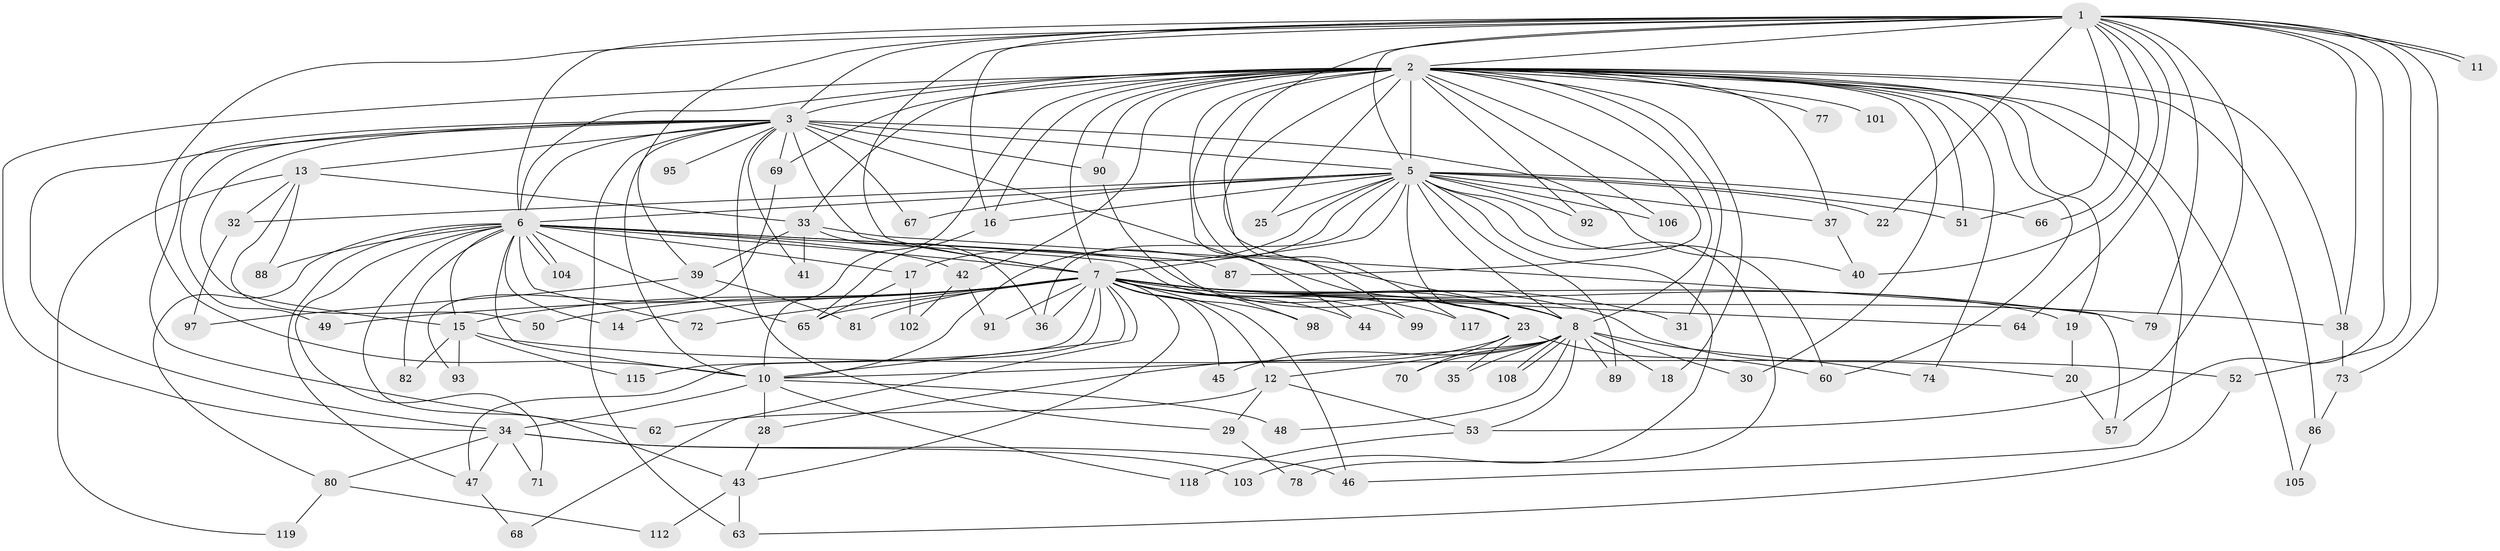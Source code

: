 // original degree distribution, {19: 0.016666666666666666, 23: 0.008333333333333333, 14: 0.016666666666666666, 28: 0.008333333333333333, 27: 0.008333333333333333, 38: 0.008333333333333333, 20: 0.008333333333333333, 26: 0.008333333333333333, 2: 0.5666666666666667, 5: 0.03333333333333333, 7: 0.03333333333333333, 4: 0.06666666666666667, 3: 0.2, 8: 0.008333333333333333, 6: 0.008333333333333333}
// Generated by graph-tools (version 1.1) at 2025/41/03/06/25 10:41:36]
// undirected, 92 vertices, 209 edges
graph export_dot {
graph [start="1"]
  node [color=gray90,style=filled];
  1 [super="+24"];
  2 [super="+9"];
  3 [super="+4"];
  5 [super="+120"];
  6 [super="+114"];
  7 [super="+111"];
  8 [super="+27"];
  10 [super="+21"];
  11;
  12;
  13;
  14;
  15 [super="+94"];
  16 [super="+96"];
  17 [super="+116"];
  18 [super="+58"];
  19;
  20 [super="+84"];
  22;
  23 [super="+26"];
  25;
  28;
  29 [super="+83"];
  30;
  31;
  32;
  33 [super="+85"];
  34 [super="+55"];
  35;
  36;
  37;
  38 [super="+59"];
  39;
  40 [super="+56"];
  41;
  42 [super="+109"];
  43 [super="+107"];
  44;
  45;
  46 [super="+110"];
  47 [super="+113"];
  48;
  49;
  50;
  51 [super="+54"];
  52;
  53 [super="+61"];
  57;
  60 [super="+75"];
  62;
  63;
  64;
  65 [super="+76"];
  66;
  67;
  68;
  69;
  70;
  71;
  72 [super="+100"];
  73;
  74;
  77;
  78;
  79;
  80;
  81;
  82;
  86;
  87;
  88;
  89;
  90;
  91;
  92;
  93;
  95;
  97;
  98;
  99;
  101;
  102;
  103;
  104;
  105;
  106;
  108;
  112;
  115;
  117;
  118;
  119;
  1 -- 2 [weight=2];
  1 -- 3 [weight=2];
  1 -- 5;
  1 -- 6;
  1 -- 7 [weight=2];
  1 -- 8;
  1 -- 10;
  1 -- 11;
  1 -- 11;
  1 -- 22;
  1 -- 38;
  1 -- 39;
  1 -- 40;
  1 -- 52;
  1 -- 66;
  1 -- 64;
  1 -- 73;
  1 -- 79;
  1 -- 51;
  1 -- 53;
  1 -- 57;
  1 -- 16;
  2 -- 3 [weight=4];
  2 -- 5 [weight=3];
  2 -- 6 [weight=3];
  2 -- 7 [weight=2];
  2 -- 8 [weight=2];
  2 -- 10 [weight=2];
  2 -- 16;
  2 -- 25;
  2 -- 30;
  2 -- 37;
  2 -- 38;
  2 -- 51;
  2 -- 60;
  2 -- 69;
  2 -- 77 [weight=2];
  2 -- 86;
  2 -- 87;
  2 -- 92;
  2 -- 101 [weight=2];
  2 -- 105;
  2 -- 74;
  2 -- 18;
  2 -- 19;
  2 -- 90;
  2 -- 31;
  2 -- 33;
  2 -- 99;
  2 -- 42;
  2 -- 106;
  2 -- 44;
  2 -- 46;
  2 -- 117;
  2 -- 34;
  3 -- 5 [weight=2];
  3 -- 6 [weight=2];
  3 -- 7 [weight=2];
  3 -- 8 [weight=2];
  3 -- 10 [weight=2];
  3 -- 13 [weight=2];
  3 -- 29;
  3 -- 34;
  3 -- 41;
  3 -- 90;
  3 -- 67;
  3 -- 69;
  3 -- 95;
  3 -- 40;
  3 -- 49;
  3 -- 62;
  3 -- 63;
  3 -- 15;
  5 -- 6;
  5 -- 7;
  5 -- 8;
  5 -- 10 [weight=2];
  5 -- 16;
  5 -- 17;
  5 -- 22;
  5 -- 23;
  5 -- 25;
  5 -- 32;
  5 -- 36;
  5 -- 37;
  5 -- 51;
  5 -- 60;
  5 -- 66;
  5 -- 67;
  5 -- 78;
  5 -- 89;
  5 -- 92;
  5 -- 103;
  5 -- 106;
  6 -- 7;
  6 -- 8;
  6 -- 10;
  6 -- 14;
  6 -- 15;
  6 -- 17;
  6 -- 42 [weight=2];
  6 -- 43;
  6 -- 47;
  6 -- 71;
  6 -- 72;
  6 -- 80;
  6 -- 82;
  6 -- 87;
  6 -- 88;
  6 -- 104;
  6 -- 104;
  6 -- 65;
  6 -- 23;
  7 -- 8;
  7 -- 10;
  7 -- 12;
  7 -- 14;
  7 -- 15;
  7 -- 19;
  7 -- 20;
  7 -- 23;
  7 -- 31;
  7 -- 36;
  7 -- 44;
  7 -- 45;
  7 -- 49;
  7 -- 50;
  7 -- 64;
  7 -- 65;
  7 -- 68;
  7 -- 72 [weight=2];
  7 -- 79;
  7 -- 81;
  7 -- 91;
  7 -- 98;
  7 -- 99;
  7 -- 115;
  7 -- 117;
  7 -- 47;
  7 -- 38;
  7 -- 43;
  7 -- 46;
  8 -- 10 [weight=2];
  8 -- 12;
  8 -- 18 [weight=2];
  8 -- 35;
  8 -- 45;
  8 -- 48;
  8 -- 70;
  8 -- 89;
  8 -- 108;
  8 -- 108;
  8 -- 74;
  8 -- 30;
  8 -- 53;
  10 -- 28;
  10 -- 34;
  10 -- 48;
  10 -- 118;
  12 -- 29;
  12 -- 53;
  12 -- 62;
  13 -- 32;
  13 -- 33;
  13 -- 50;
  13 -- 88;
  13 -- 119;
  15 -- 52;
  15 -- 82;
  15 -- 93;
  15 -- 115;
  16 -- 65;
  17 -- 102;
  17 -- 65;
  19 -- 20;
  20 -- 57;
  23 -- 28;
  23 -- 35;
  23 -- 70;
  23 -- 60;
  28 -- 43;
  29 -- 78;
  32 -- 97;
  33 -- 39;
  33 -- 41;
  33 -- 57;
  33 -- 36;
  34 -- 46;
  34 -- 47;
  34 -- 71;
  34 -- 80;
  34 -- 103;
  37 -- 40;
  38 -- 73;
  39 -- 81;
  39 -- 97;
  42 -- 91;
  42 -- 102;
  43 -- 112;
  43 -- 63;
  47 -- 68;
  52 -- 63;
  53 -- 118;
  69 -- 93;
  73 -- 86;
  80 -- 112;
  80 -- 119;
  86 -- 105;
  90 -- 98;
}

